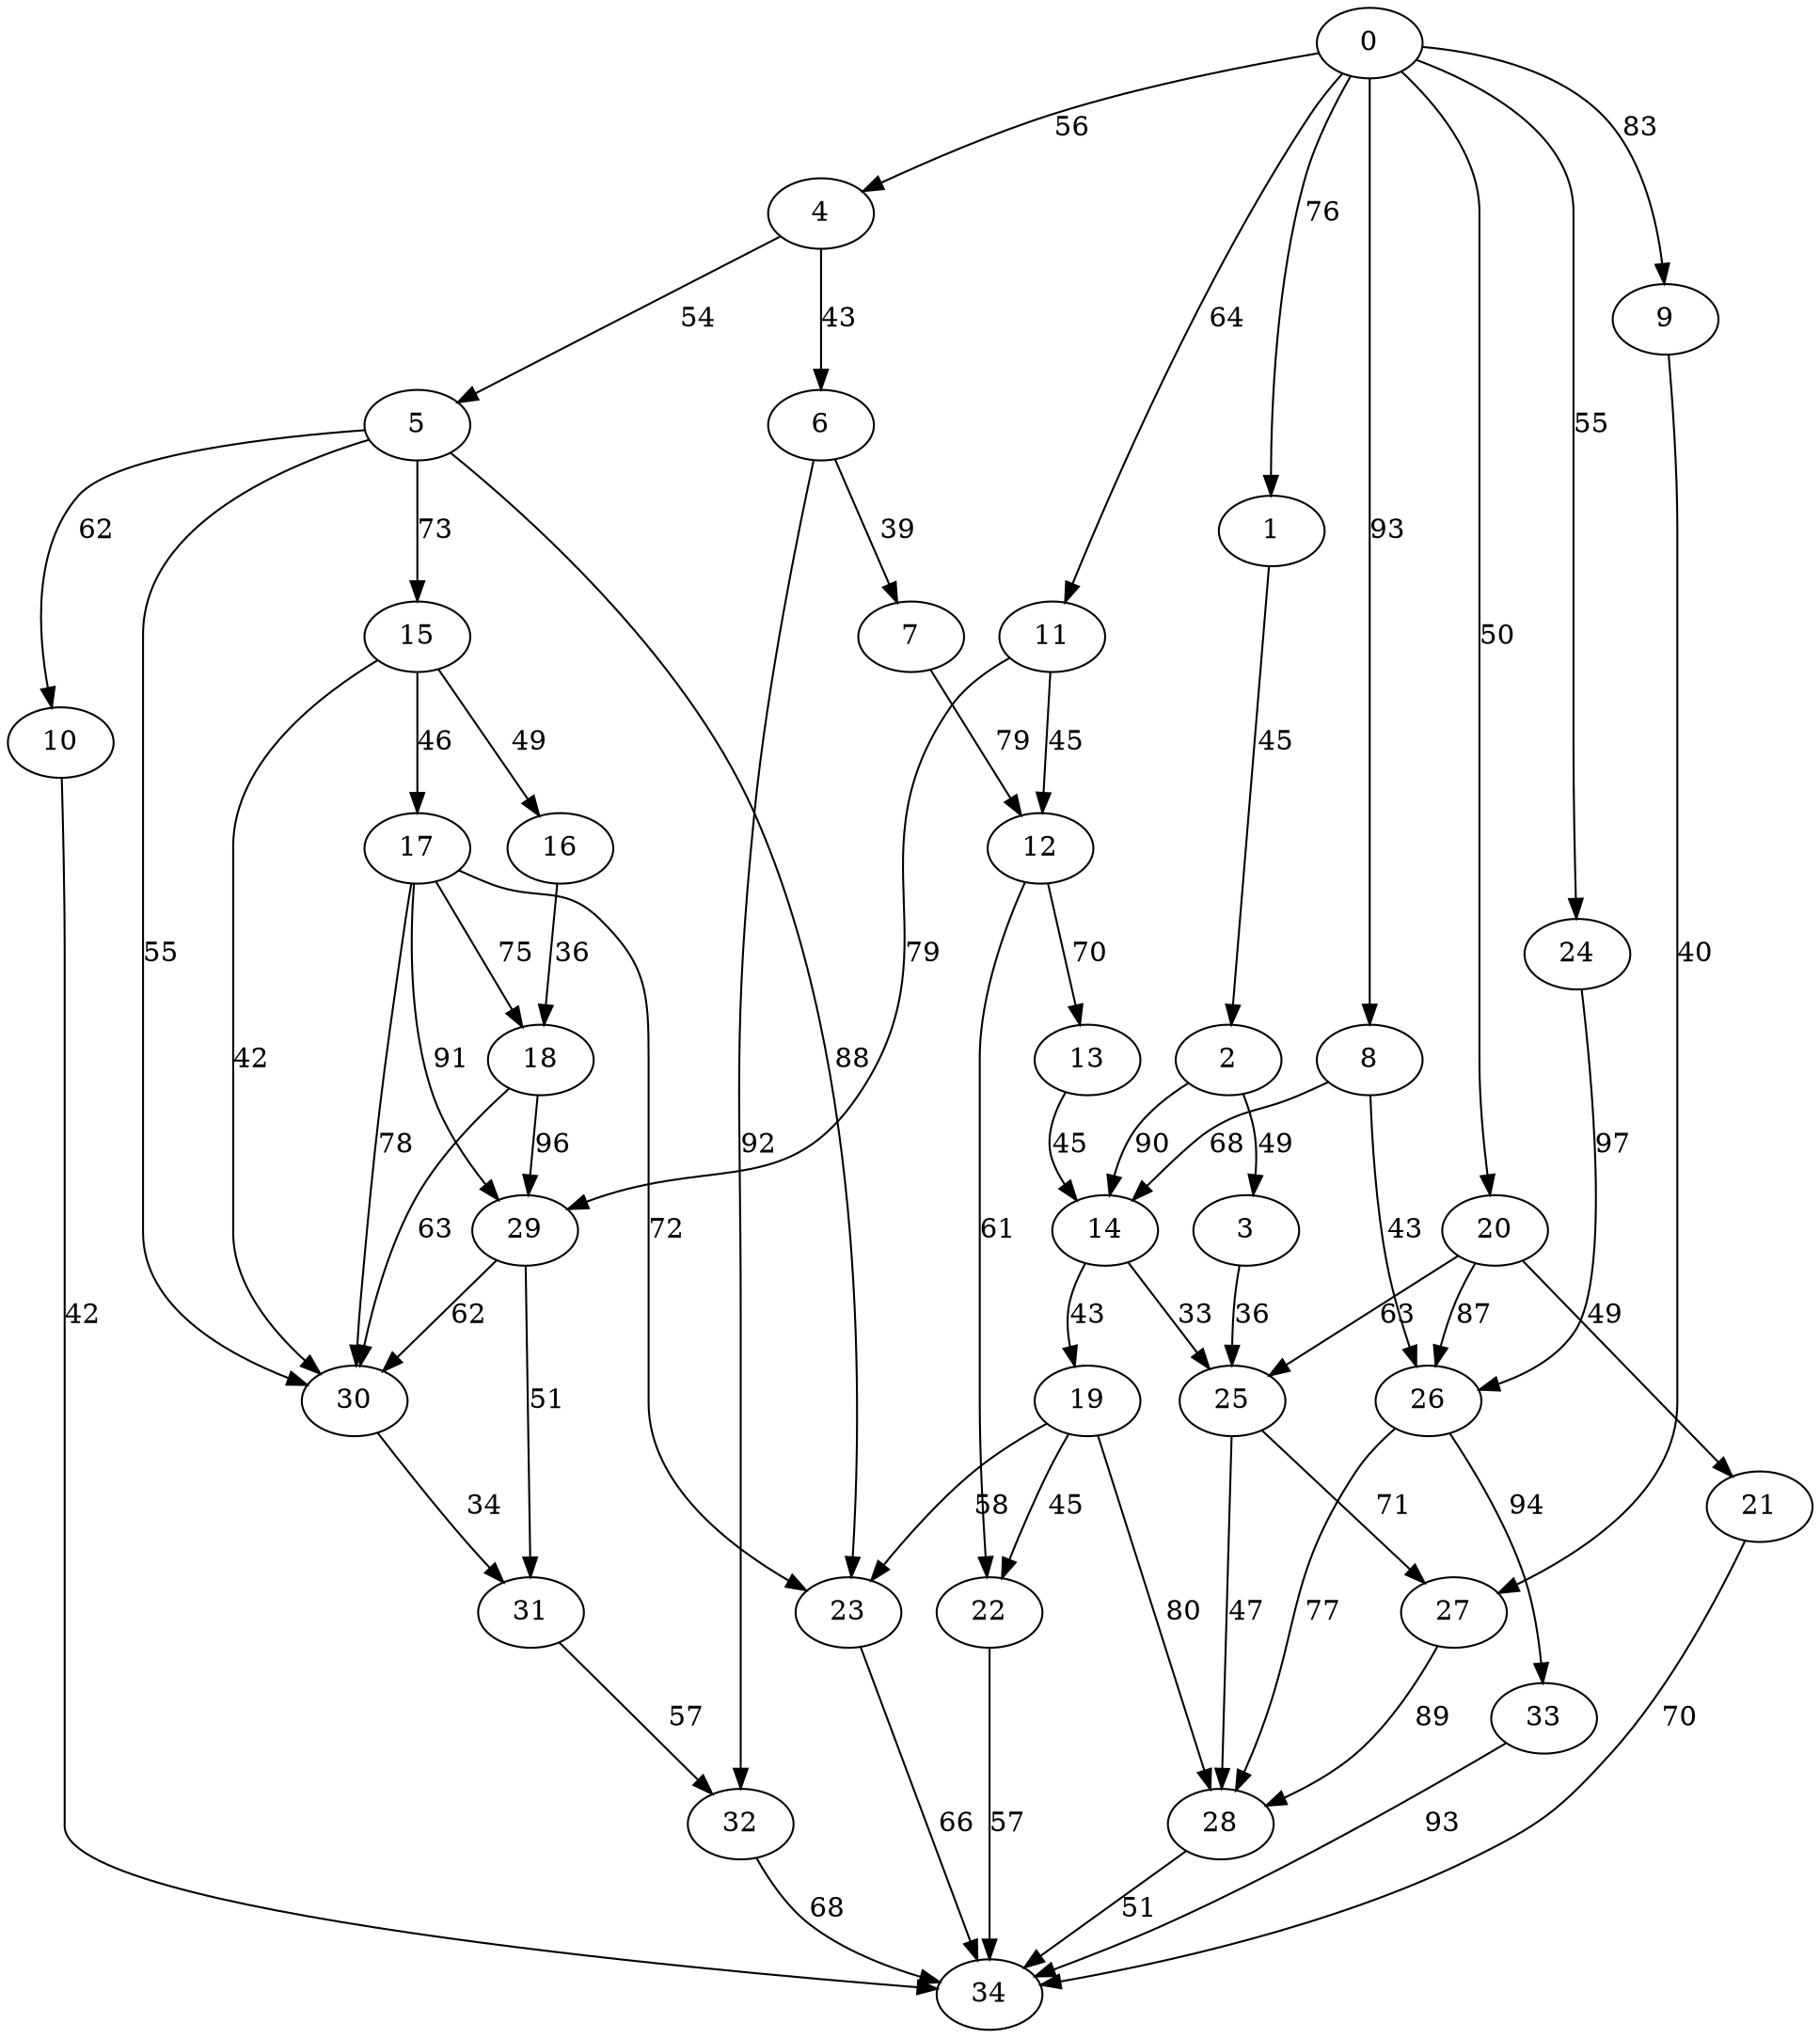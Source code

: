 digraph t40p6r7_15 {
0 -> 1 [ label = 76 ];
0 -> 4 [ label = 56 ];
0 -> 8 [ label = 93 ];
0 -> 9 [ label = 83 ];
0 -> 11 [ label = 64 ];
0 -> 20 [ label = 50 ];
0 -> 24 [ label = 55 ];
1 -> 2 [ label = 45 ];
2 -> 3 [ label = 49 ];
2 -> 14 [ label = 90 ];
3 -> 25 [ label = 36 ];
4 -> 5 [ label = 54 ];
4 -> 6 [ label = 43 ];
5 -> 10 [ label = 62 ];
5 -> 15 [ label = 73 ];
5 -> 23 [ label = 88 ];
5 -> 30 [ label = 55 ];
6 -> 7 [ label = 39 ];
6 -> 32 [ label = 92 ];
7 -> 12 [ label = 79 ];
8 -> 14 [ label = 68 ];
8 -> 26 [ label = 43 ];
9 -> 27 [ label = 40 ];
10 -> 34 [ label = 42 ];
11 -> 12 [ label = 45 ];
11 -> 29 [ label = 79 ];
12 -> 13 [ label = 70 ];
12 -> 22 [ label = 61 ];
13 -> 14 [ label = 45 ];
14 -> 19 [ label = 43 ];
14 -> 25 [ label = 33 ];
15 -> 16 [ label = 49 ];
15 -> 17 [ label = 46 ];
15 -> 30 [ label = 42 ];
16 -> 18 [ label = 36 ];
17 -> 18 [ label = 75 ];
17 -> 23 [ label = 72 ];
17 -> 29 [ label = 91 ];
17 -> 30 [ label = 78 ];
18 -> 29 [ label = 96 ];
18 -> 30 [ label = 63 ];
19 -> 22 [ label = 45 ];
19 -> 23 [ label = 58 ];
19 -> 28 [ label = 80 ];
20 -> 21 [ label = 49 ];
20 -> 25 [ label = 63 ];
20 -> 26 [ label = 87 ];
21 -> 34 [ label = 70 ];
22 -> 34 [ label = 57 ];
23 -> 34 [ label = 66 ];
24 -> 26 [ label = 97 ];
25 -> 27 [ label = 71 ];
25 -> 28 [ label = 47 ];
26 -> 28 [ label = 77 ];
26 -> 33 [ label = 94 ];
27 -> 28 [ label = 89 ];
28 -> 34 [ label = 51 ];
29 -> 30 [ label = 62 ];
29 -> 31 [ label = 51 ];
30 -> 31 [ label = 34 ];
31 -> 32 [ label = 57 ];
32 -> 34 [ label = 68 ];
33 -> 34 [ label = 93 ];
 }


